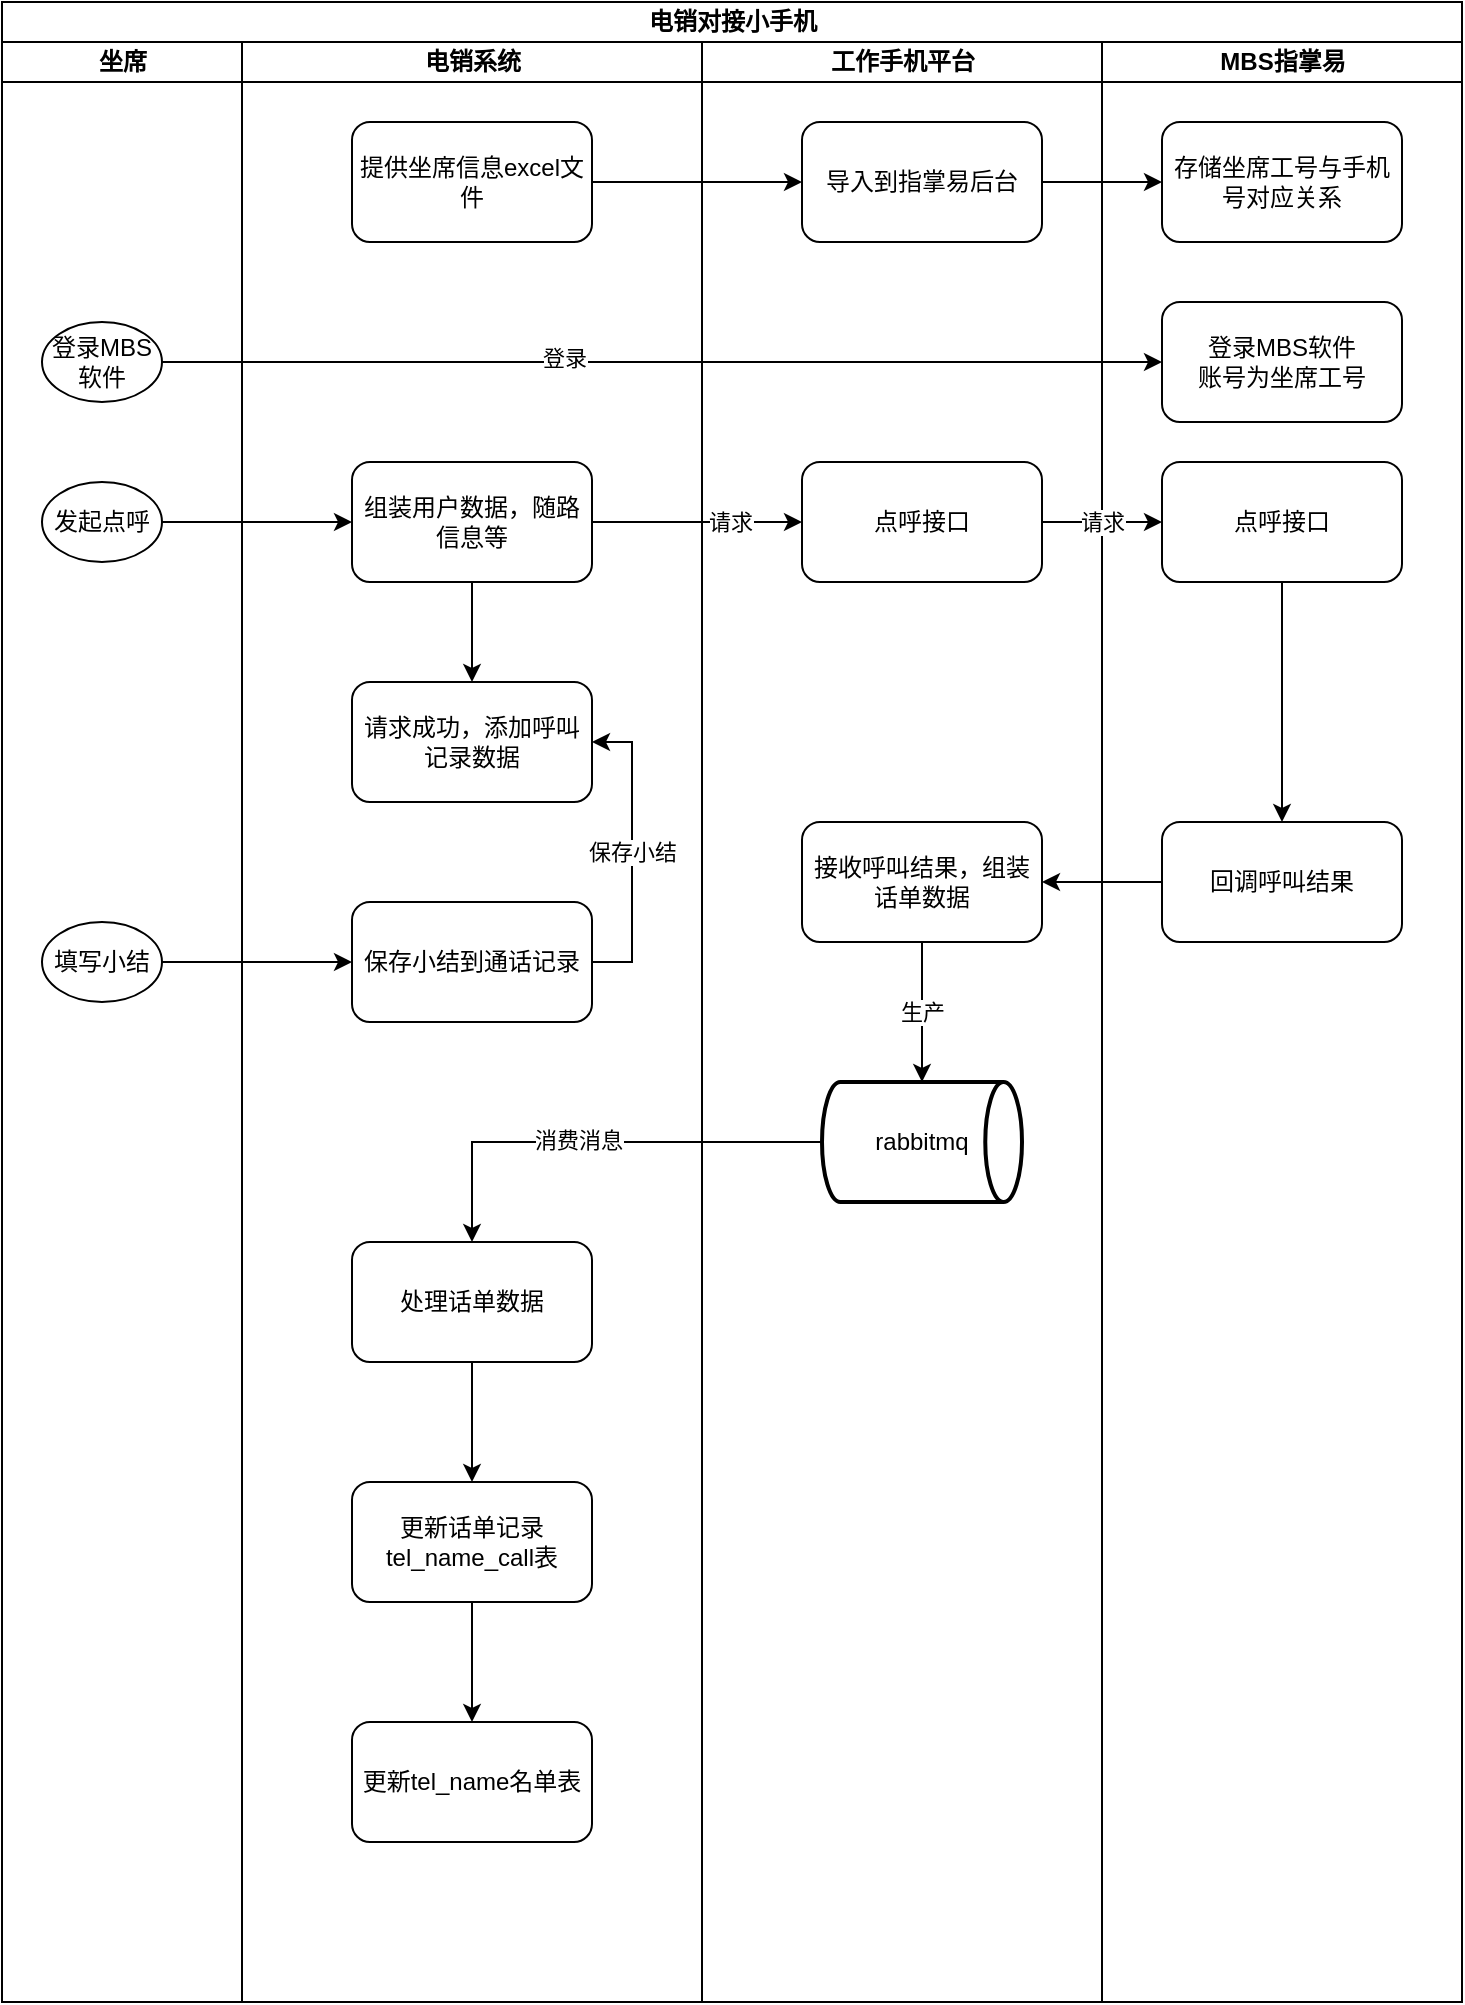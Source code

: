 <mxfile version="22.1.5" type="github">
  <diagram name="Page-1" id="74e2e168-ea6b-b213-b513-2b3c1d86103e">
    <mxGraphModel dx="988" dy="503" grid="1" gridSize="10" guides="1" tooltips="1" connect="1" arrows="1" fold="1" page="1" pageScale="1" pageWidth="1100" pageHeight="850" background="none" math="0" shadow="0">
      <root>
        <mxCell id="0" />
        <mxCell id="1" parent="0" />
        <mxCell id="j25qMS8JwtOt_eP3hICq-1" value="电销对接小手机" style="swimlane;childLayout=stackLayout;resizeParent=1;resizeParentMax=0;startSize=20;html=1;" vertex="1" parent="1">
          <mxGeometry x="360.0" y="130" width="730" height="1000" as="geometry" />
        </mxCell>
        <mxCell id="j25qMS8JwtOt_eP3hICq-14" value="坐席" style="swimlane;startSize=20;html=1;" vertex="1" parent="j25qMS8JwtOt_eP3hICq-1">
          <mxGeometry y="20" width="120" height="980" as="geometry" />
        </mxCell>
        <mxCell id="j25qMS8JwtOt_eP3hICq-15" value="登录MBS软件" style="ellipse;whiteSpace=wrap;html=1;" vertex="1" parent="j25qMS8JwtOt_eP3hICq-14">
          <mxGeometry x="20.0" y="140" width="60" height="40" as="geometry" />
        </mxCell>
        <mxCell id="j25qMS8JwtOt_eP3hICq-18" value="发起点呼" style="ellipse;whiteSpace=wrap;html=1;" vertex="1" parent="j25qMS8JwtOt_eP3hICq-14">
          <mxGeometry x="20.0" y="220" width="60" height="40" as="geometry" />
        </mxCell>
        <mxCell id="j25qMS8JwtOt_eP3hICq-42" value="填写小结" style="ellipse;whiteSpace=wrap;html=1;" vertex="1" parent="j25qMS8JwtOt_eP3hICq-14">
          <mxGeometry x="20.0" y="440" width="60" height="40" as="geometry" />
        </mxCell>
        <mxCell id="j25qMS8JwtOt_eP3hICq-2" value="电销系统" style="swimlane;startSize=20;html=1;" vertex="1" parent="j25qMS8JwtOt_eP3hICq-1">
          <mxGeometry x="120" y="20" width="230" height="980" as="geometry" />
        </mxCell>
        <mxCell id="j25qMS8JwtOt_eP3hICq-10" style="edgeStyle=orthogonalEdgeStyle;rounded=0;orthogonalLoop=1;jettySize=auto;html=1;" edge="1" parent="j25qMS8JwtOt_eP3hICq-2" source="j25qMS8JwtOt_eP3hICq-7">
          <mxGeometry relative="1" as="geometry">
            <mxPoint x="280.0" y="70" as="targetPoint" />
          </mxGeometry>
        </mxCell>
        <mxCell id="j25qMS8JwtOt_eP3hICq-7" value="提供坐席信息excel文件" style="rounded=1;whiteSpace=wrap;html=1;" vertex="1" parent="j25qMS8JwtOt_eP3hICq-2">
          <mxGeometry x="55.0" y="40" width="120" height="60" as="geometry" />
        </mxCell>
        <mxCell id="j25qMS8JwtOt_eP3hICq-27" value="" style="edgeStyle=orthogonalEdgeStyle;rounded=0;orthogonalLoop=1;jettySize=auto;html=1;" edge="1" parent="j25qMS8JwtOt_eP3hICq-2" source="j25qMS8JwtOt_eP3hICq-19" target="j25qMS8JwtOt_eP3hICq-26">
          <mxGeometry relative="1" as="geometry" />
        </mxCell>
        <mxCell id="j25qMS8JwtOt_eP3hICq-19" value="组装用户数据，随路信息等" style="rounded=1;whiteSpace=wrap;html=1;" vertex="1" parent="j25qMS8JwtOt_eP3hICq-2">
          <mxGeometry x="55.0" y="210" width="120" height="60" as="geometry" />
        </mxCell>
        <mxCell id="j25qMS8JwtOt_eP3hICq-26" value="请求成功，添加呼叫记录数据" style="rounded=1;whiteSpace=wrap;html=1;" vertex="1" parent="j25qMS8JwtOt_eP3hICq-2">
          <mxGeometry x="55.0" y="320" width="120" height="60" as="geometry" />
        </mxCell>
        <mxCell id="j25qMS8JwtOt_eP3hICq-39" value="" style="edgeStyle=orthogonalEdgeStyle;rounded=0;orthogonalLoop=1;jettySize=auto;html=1;" edge="1" parent="j25qMS8JwtOt_eP3hICq-2" source="j25qMS8JwtOt_eP3hICq-36" target="j25qMS8JwtOt_eP3hICq-38">
          <mxGeometry relative="1" as="geometry" />
        </mxCell>
        <mxCell id="j25qMS8JwtOt_eP3hICq-36" value="处理话单数据" style="rounded=1;whiteSpace=wrap;html=1;" vertex="1" parent="j25qMS8JwtOt_eP3hICq-2">
          <mxGeometry x="55.0" y="600" width="120" height="60" as="geometry" />
        </mxCell>
        <mxCell id="j25qMS8JwtOt_eP3hICq-41" value="" style="edgeStyle=orthogonalEdgeStyle;rounded=0;orthogonalLoop=1;jettySize=auto;html=1;" edge="1" parent="j25qMS8JwtOt_eP3hICq-2" source="j25qMS8JwtOt_eP3hICq-38" target="j25qMS8JwtOt_eP3hICq-40">
          <mxGeometry relative="1" as="geometry" />
        </mxCell>
        <mxCell id="j25qMS8JwtOt_eP3hICq-38" value="更新话单记录tel_name_call表" style="rounded=1;whiteSpace=wrap;html=1;" vertex="1" parent="j25qMS8JwtOt_eP3hICq-2">
          <mxGeometry x="55.0" y="720" width="120" height="60" as="geometry" />
        </mxCell>
        <mxCell id="j25qMS8JwtOt_eP3hICq-40" value="更新tel_name名单表" style="rounded=1;whiteSpace=wrap;html=1;" vertex="1" parent="j25qMS8JwtOt_eP3hICq-2">
          <mxGeometry x="55.0" y="840" width="120" height="60" as="geometry" />
        </mxCell>
        <mxCell id="j25qMS8JwtOt_eP3hICq-50" value="保存小结" style="edgeStyle=orthogonalEdgeStyle;rounded=0;orthogonalLoop=1;jettySize=auto;html=1;entryX=1;entryY=0.5;entryDx=0;entryDy=0;" edge="1" parent="j25qMS8JwtOt_eP3hICq-2" source="j25qMS8JwtOt_eP3hICq-43" target="j25qMS8JwtOt_eP3hICq-26">
          <mxGeometry relative="1" as="geometry">
            <Array as="points">
              <mxPoint x="195" y="460" />
              <mxPoint x="195" y="350" />
            </Array>
          </mxGeometry>
        </mxCell>
        <mxCell id="j25qMS8JwtOt_eP3hICq-43" value="保存小结到通话记录" style="rounded=1;whiteSpace=wrap;html=1;" vertex="1" parent="j25qMS8JwtOt_eP3hICq-2">
          <mxGeometry x="55.0" y="430" width="120" height="60" as="geometry" />
        </mxCell>
        <mxCell id="j25qMS8JwtOt_eP3hICq-3" value="工作手机平台" style="swimlane;startSize=20;html=1;" vertex="1" parent="j25qMS8JwtOt_eP3hICq-1">
          <mxGeometry x="350" y="20" width="200" height="980" as="geometry" />
        </mxCell>
        <mxCell id="j25qMS8JwtOt_eP3hICq-11" value="导入到指掌易后台" style="rounded=1;whiteSpace=wrap;html=1;" vertex="1" parent="j25qMS8JwtOt_eP3hICq-3">
          <mxGeometry x="50.0" y="40" width="120" height="60" as="geometry" />
        </mxCell>
        <mxCell id="j25qMS8JwtOt_eP3hICq-21" value="点呼接口" style="rounded=1;whiteSpace=wrap;html=1;" vertex="1" parent="j25qMS8JwtOt_eP3hICq-3">
          <mxGeometry x="50.0" y="210" width="120" height="60" as="geometry" />
        </mxCell>
        <mxCell id="j25qMS8JwtOt_eP3hICq-31" value="接收呼叫结果，组装话单数据" style="rounded=1;whiteSpace=wrap;html=1;" vertex="1" parent="j25qMS8JwtOt_eP3hICq-3">
          <mxGeometry x="50.0" y="390" width="120" height="60" as="geometry" />
        </mxCell>
        <mxCell id="j25qMS8JwtOt_eP3hICq-33" value="rabbitmq" style="strokeWidth=2;html=1;shape=mxgraph.flowchart.direct_data;whiteSpace=wrap;" vertex="1" parent="j25qMS8JwtOt_eP3hICq-3">
          <mxGeometry x="60.0" y="520" width="100" height="60" as="geometry" />
        </mxCell>
        <mxCell id="j25qMS8JwtOt_eP3hICq-34" value="生产" style="edgeStyle=orthogonalEdgeStyle;rounded=0;orthogonalLoop=1;jettySize=auto;html=1;entryX=0.5;entryY=0;entryDx=0;entryDy=0;entryPerimeter=0;" edge="1" parent="j25qMS8JwtOt_eP3hICq-3" source="j25qMS8JwtOt_eP3hICq-31" target="j25qMS8JwtOt_eP3hICq-33">
          <mxGeometry relative="1" as="geometry" />
        </mxCell>
        <mxCell id="j25qMS8JwtOt_eP3hICq-4" value="MBS指掌易" style="swimlane;startSize=20;html=1;" vertex="1" parent="j25qMS8JwtOt_eP3hICq-1">
          <mxGeometry x="550" y="20" width="180" height="980" as="geometry" />
        </mxCell>
        <mxCell id="j25qMS8JwtOt_eP3hICq-12" value="存储坐席工号与手机号对应关系" style="rounded=1;whiteSpace=wrap;html=1;" vertex="1" parent="j25qMS8JwtOt_eP3hICq-4">
          <mxGeometry x="30.0" y="40" width="120" height="60" as="geometry" />
        </mxCell>
        <mxCell id="j25qMS8JwtOt_eP3hICq-17" value="登录MBS软件&lt;br&gt;账号为坐席工号" style="rounded=1;whiteSpace=wrap;html=1;" vertex="1" parent="j25qMS8JwtOt_eP3hICq-4">
          <mxGeometry x="30.0" y="130" width="120" height="60" as="geometry" />
        </mxCell>
        <mxCell id="j25qMS8JwtOt_eP3hICq-29" style="edgeStyle=orthogonalEdgeStyle;rounded=0;orthogonalLoop=1;jettySize=auto;html=1;" edge="1" parent="j25qMS8JwtOt_eP3hICq-4" source="j25qMS8JwtOt_eP3hICq-24">
          <mxGeometry relative="1" as="geometry">
            <mxPoint x="90.0" y="390" as="targetPoint" />
          </mxGeometry>
        </mxCell>
        <mxCell id="j25qMS8JwtOt_eP3hICq-24" value="点呼接口" style="rounded=1;whiteSpace=wrap;html=1;" vertex="1" parent="j25qMS8JwtOt_eP3hICq-4">
          <mxGeometry x="30.0" y="210" width="120" height="60" as="geometry" />
        </mxCell>
        <mxCell id="j25qMS8JwtOt_eP3hICq-30" value="回调呼叫结果" style="rounded=1;whiteSpace=wrap;html=1;" vertex="1" parent="j25qMS8JwtOt_eP3hICq-4">
          <mxGeometry x="30.0" y="390" width="120" height="60" as="geometry" />
        </mxCell>
        <mxCell id="j25qMS8JwtOt_eP3hICq-13" style="edgeStyle=orthogonalEdgeStyle;rounded=0;orthogonalLoop=1;jettySize=auto;html=1;entryX=0;entryY=0.5;entryDx=0;entryDy=0;" edge="1" parent="j25qMS8JwtOt_eP3hICq-1" source="j25qMS8JwtOt_eP3hICq-11" target="j25qMS8JwtOt_eP3hICq-12">
          <mxGeometry relative="1" as="geometry" />
        </mxCell>
        <mxCell id="j25qMS8JwtOt_eP3hICq-16" style="edgeStyle=orthogonalEdgeStyle;rounded=0;orthogonalLoop=1;jettySize=auto;html=1;entryX=0;entryY=0.5;entryDx=0;entryDy=0;" edge="1" parent="j25qMS8JwtOt_eP3hICq-1" source="j25qMS8JwtOt_eP3hICq-15" target="j25qMS8JwtOt_eP3hICq-17">
          <mxGeometry relative="1" as="geometry">
            <mxPoint x="560.0" y="180" as="targetPoint" />
          </mxGeometry>
        </mxCell>
        <mxCell id="j25qMS8JwtOt_eP3hICq-28" value="登录" style="edgeLabel;html=1;align=center;verticalAlign=middle;resizable=0;points=[];" vertex="1" connectable="0" parent="j25qMS8JwtOt_eP3hICq-16">
          <mxGeometry x="-0.198" y="2" relative="1" as="geometry">
            <mxPoint as="offset" />
          </mxGeometry>
        </mxCell>
        <mxCell id="j25qMS8JwtOt_eP3hICq-20" style="edgeStyle=orthogonalEdgeStyle;rounded=0;orthogonalLoop=1;jettySize=auto;html=1;" edge="1" parent="j25qMS8JwtOt_eP3hICq-1" source="j25qMS8JwtOt_eP3hICq-18" target="j25qMS8JwtOt_eP3hICq-19">
          <mxGeometry relative="1" as="geometry" />
        </mxCell>
        <mxCell id="j25qMS8JwtOt_eP3hICq-22" style="edgeStyle=orthogonalEdgeStyle;rounded=0;orthogonalLoop=1;jettySize=auto;html=1;entryX=0;entryY=0.5;entryDx=0;entryDy=0;" edge="1" parent="j25qMS8JwtOt_eP3hICq-1" source="j25qMS8JwtOt_eP3hICq-19" target="j25qMS8JwtOt_eP3hICq-21">
          <mxGeometry relative="1" as="geometry" />
        </mxCell>
        <mxCell id="j25qMS8JwtOt_eP3hICq-23" value="请求" style="edgeLabel;html=1;align=center;verticalAlign=middle;resizable=0;points=[];" vertex="1" connectable="0" parent="j25qMS8JwtOt_eP3hICq-22">
          <mxGeometry x="0.303" relative="1" as="geometry">
            <mxPoint as="offset" />
          </mxGeometry>
        </mxCell>
        <mxCell id="j25qMS8JwtOt_eP3hICq-25" value="请求" style="edgeStyle=orthogonalEdgeStyle;rounded=0;orthogonalLoop=1;jettySize=auto;html=1;entryX=0;entryY=0.5;entryDx=0;entryDy=0;" edge="1" parent="j25qMS8JwtOt_eP3hICq-1" source="j25qMS8JwtOt_eP3hICq-21" target="j25qMS8JwtOt_eP3hICq-24">
          <mxGeometry relative="1" as="geometry" />
        </mxCell>
        <mxCell id="j25qMS8JwtOt_eP3hICq-32" style="edgeStyle=orthogonalEdgeStyle;rounded=0;orthogonalLoop=1;jettySize=auto;html=1;entryX=1;entryY=0.5;entryDx=0;entryDy=0;" edge="1" parent="j25qMS8JwtOt_eP3hICq-1" source="j25qMS8JwtOt_eP3hICq-30" target="j25qMS8JwtOt_eP3hICq-31">
          <mxGeometry relative="1" as="geometry" />
        </mxCell>
        <mxCell id="j25qMS8JwtOt_eP3hICq-35" style="edgeStyle=orthogonalEdgeStyle;rounded=0;orthogonalLoop=1;jettySize=auto;html=1;entryX=0.5;entryY=0;entryDx=0;entryDy=0;" edge="1" parent="j25qMS8JwtOt_eP3hICq-1" source="j25qMS8JwtOt_eP3hICq-33" target="j25qMS8JwtOt_eP3hICq-36">
          <mxGeometry relative="1" as="geometry">
            <mxPoint x="220.0" y="570" as="targetPoint" />
          </mxGeometry>
        </mxCell>
        <mxCell id="j25qMS8JwtOt_eP3hICq-37" value="消费消息" style="edgeLabel;html=1;align=center;verticalAlign=middle;resizable=0;points=[];" vertex="1" connectable="0" parent="j25qMS8JwtOt_eP3hICq-35">
          <mxGeometry x="0.087" y="-1" relative="1" as="geometry">
            <mxPoint as="offset" />
          </mxGeometry>
        </mxCell>
        <mxCell id="j25qMS8JwtOt_eP3hICq-44" style="edgeStyle=orthogonalEdgeStyle;rounded=0;orthogonalLoop=1;jettySize=auto;html=1;entryX=0;entryY=0.5;entryDx=0;entryDy=0;" edge="1" parent="j25qMS8JwtOt_eP3hICq-1" source="j25qMS8JwtOt_eP3hICq-42" target="j25qMS8JwtOt_eP3hICq-43">
          <mxGeometry relative="1" as="geometry" />
        </mxCell>
      </root>
    </mxGraphModel>
  </diagram>
</mxfile>
